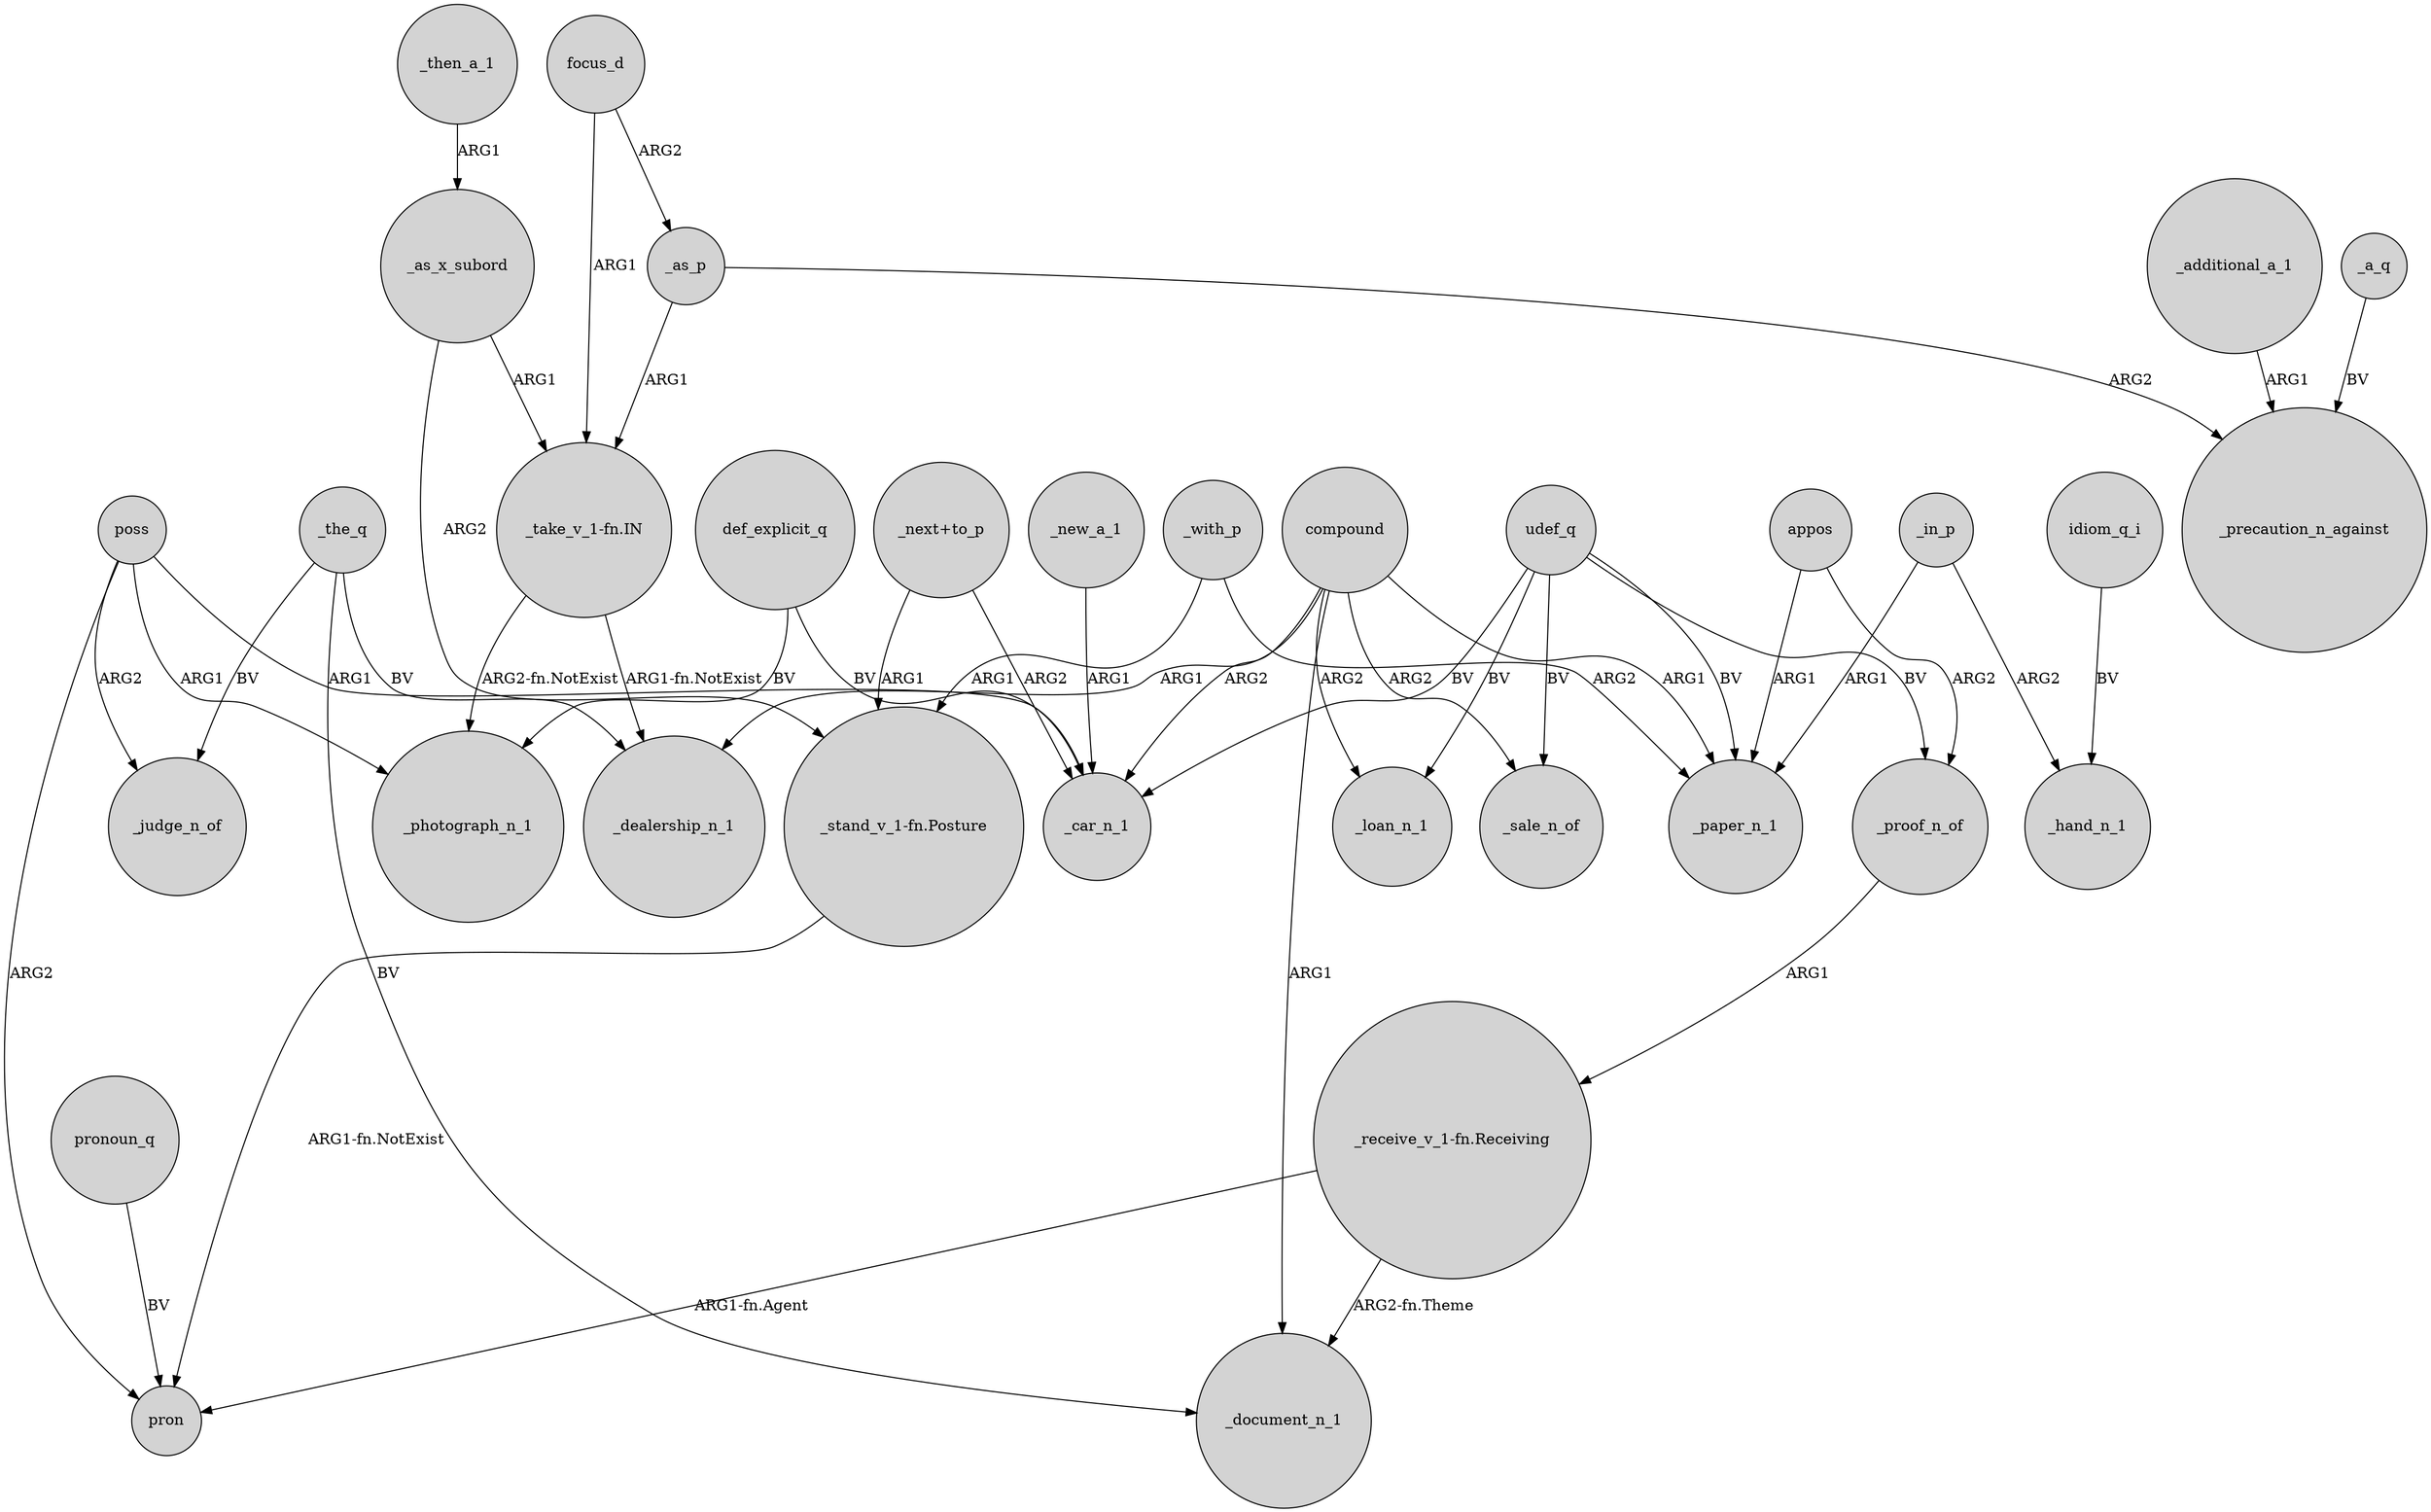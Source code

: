 digraph {
	node [shape=circle style=filled]
	compound -> _document_n_1 [label=ARG1]
	_with_p -> "_stand_v_1-fn.Posture" [label=ARG1]
	_the_q -> _document_n_1 [label=BV]
	_with_p -> _paper_n_1 [label=ARG2]
	"_next+to_p" -> _car_n_1 [label=ARG2]
	poss -> pron [label=ARG2]
	idiom_q_i -> _hand_n_1 [label=BV]
	poss -> _car_n_1 [label=ARG1]
	udef_q -> _proof_n_of [label=BV]
	"_take_v_1-fn.IN" -> _dealership_n_1 [label="ARG1-fn.NotExist"]
	_additional_a_1 -> _precaution_n_against [label=ARG1]
	_as_x_subord -> "_take_v_1-fn.IN" [label=ARG1]
	compound -> _paper_n_1 [label=ARG1]
	_in_p -> _paper_n_1 [label=ARG1]
	focus_d -> _as_p [label=ARG2]
	_in_p -> _hand_n_1 [label=ARG2]
	def_explicit_q -> _car_n_1 [label=BV]
	_the_q -> _dealership_n_1 [label=BV]
	compound -> _loan_n_1 [label=ARG2]
	_a_q -> _precaution_n_against [label=BV]
	"_receive_v_1-fn.Receiving" -> pron [label="ARG1-fn.Agent"]
	pronoun_q -> pron [label=BV]
	"_stand_v_1-fn.Posture" -> pron [label="ARG1-fn.NotExist"]
	compound -> _sale_n_of [label=ARG2]
	compound -> _dealership_n_1 [label=ARG1]
	def_explicit_q -> _photograph_n_1 [label=BV]
	poss -> _photograph_n_1 [label=ARG1]
	appos -> _proof_n_of [label=ARG2]
	_new_a_1 -> _car_n_1 [label=ARG1]
	_then_a_1 -> _as_x_subord [label=ARG1]
	"_receive_v_1-fn.Receiving" -> _document_n_1 [label="ARG2-fn.Theme"]
	udef_q -> _sale_n_of [label=BV]
	poss -> _judge_n_of [label=ARG2]
	_as_p -> _precaution_n_against [label=ARG2]
	udef_q -> _paper_n_1 [label=BV]
	focus_d -> "_take_v_1-fn.IN" [label=ARG1]
	udef_q -> _car_n_1 [label=BV]
	_as_x_subord -> "_stand_v_1-fn.Posture" [label=ARG2]
	"_next+to_p" -> "_stand_v_1-fn.Posture" [label=ARG1]
	appos -> _paper_n_1 [label=ARG1]
	_the_q -> _judge_n_of [label=BV]
	_proof_n_of -> "_receive_v_1-fn.Receiving" [label=ARG1]
	"_take_v_1-fn.IN" -> _photograph_n_1 [label="ARG2-fn.NotExist"]
	compound -> _car_n_1 [label=ARG2]
	udef_q -> _loan_n_1 [label=BV]
	_as_p -> "_take_v_1-fn.IN" [label=ARG1]
}
